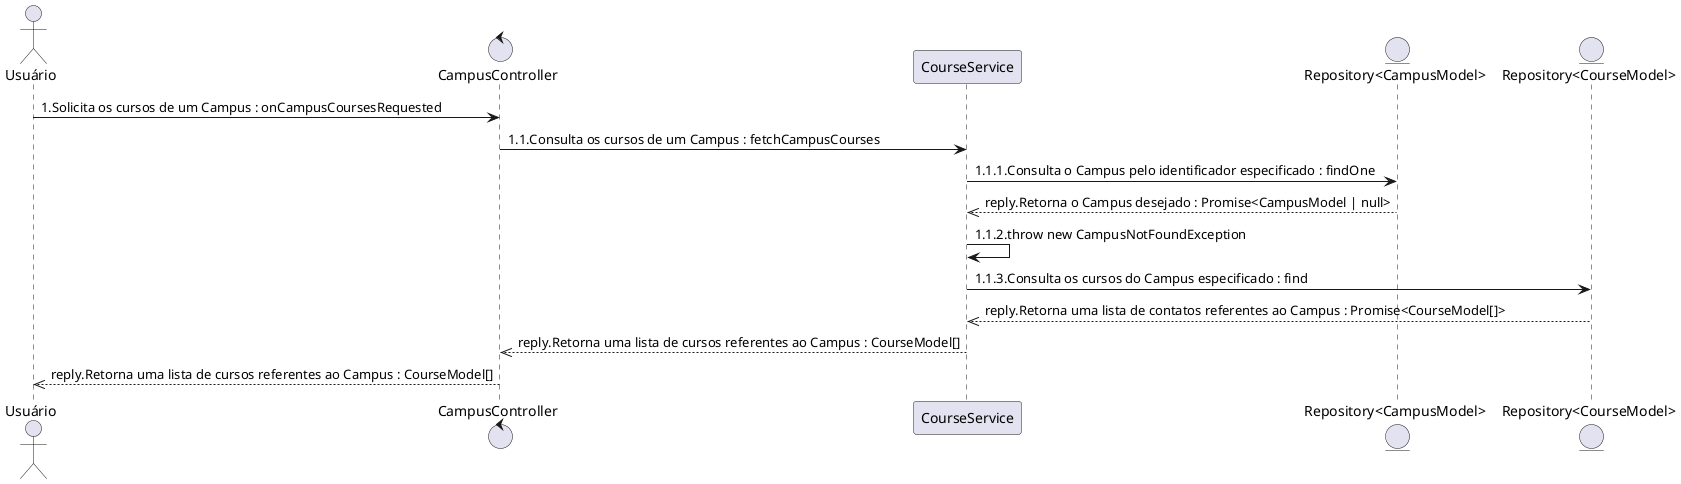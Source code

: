@startuml

actor "Usuário"
control "CampusController"
participant "CourseService"
entity "Repository<CampusModel>"
entity "Repository<CourseModel>"

"Usuário" -> "CampusController":1.Solicita os cursos de um Campus : onCampusCoursesRequested
"CampusController" -> "CourseService":1.1.Consulta os cursos de um Campus : fetchCampusCourses
"CourseService" -> "Repository<CampusModel>":1.1.1.Consulta o Campus pelo identificador especificado : findOne
"Repository<CampusModel>" -->> "CourseService":reply.Retorna o Campus desejado : Promise<CampusModel | null>
"CourseService" -> "CourseService":1.1.2.throw new CampusNotFoundException
"CourseService" -> "Repository<CourseModel>":1.1.3.Consulta os cursos do Campus especificado : find
"Repository<CourseModel>" -->> "CourseService":reply.Retorna uma lista de contatos referentes ao Campus : Promise<CourseModel[]>
"CourseService" -->> "CampusController":reply.Retorna uma lista de cursos referentes ao Campus : CourseModel[]
"CampusController" -->> "Usuário":reply.Retorna uma lista de cursos referentes ao Campus : CourseModel[]

@enduml

